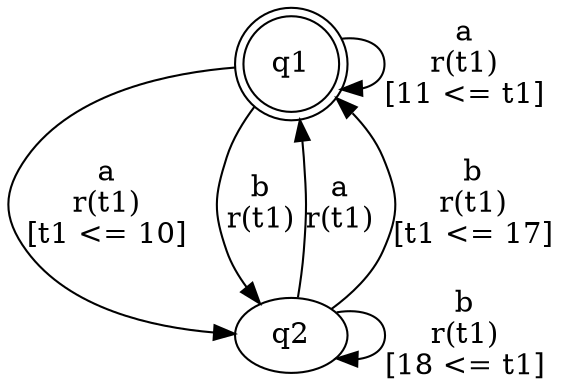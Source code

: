 digraph "tests_1/test6/solution201/solution" {
	q1[label=q1 shape=doublecircle]
	q2[label=q2]
	q1 -> q2[label="a\nr(t1)\n[t1 <= 10]"]
	q2 -> q1[label="a\nr(t1)\n"]
	q2 -> q2[label="b\nr(t1)\n[18 <= t1]"]
	q2 -> q1[label="b\nr(t1)\n[t1 <= 17]"]
	q1 -> q1[label="a\nr(t1)\n[11 <= t1]"]
	q1 -> q2[label="b\nr(t1)\n"]
}
